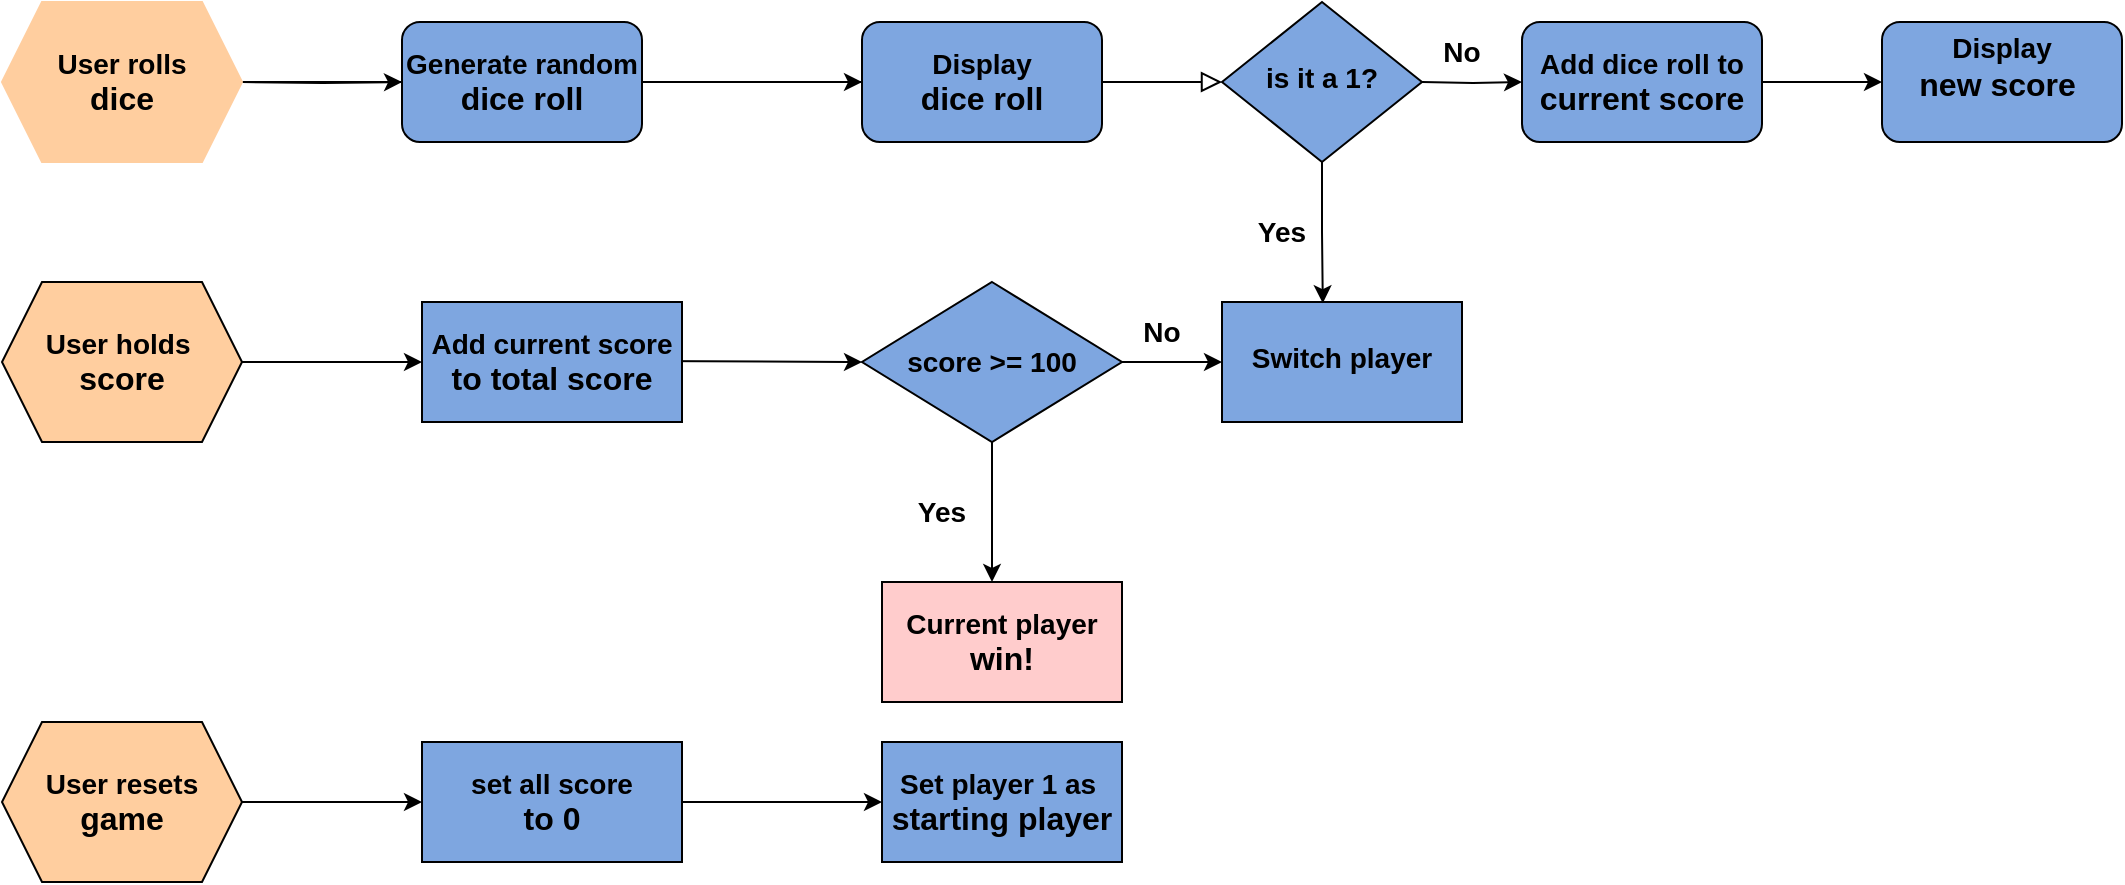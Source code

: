 <mxfile version="24.3.1" type="github">
  <diagram id="C5RBs43oDa-KdzZeNtuy" name="Page-1">
    <mxGraphModel dx="1428" dy="574" grid="1" gridSize="10" guides="1" tooltips="1" connect="1" arrows="1" fold="1" page="1" pageScale="1" pageWidth="827" pageHeight="1169" math="0" shadow="0">
      <root>
        <mxCell id="WIyWlLk6GJQsqaUBKTNV-0" />
        <mxCell id="WIyWlLk6GJQsqaUBKTNV-1" parent="WIyWlLk6GJQsqaUBKTNV-0" />
        <mxCell id="WIyWlLk6GJQsqaUBKTNV-2" value="" style="rounded=0;html=1;jettySize=auto;orthogonalLoop=1;fontSize=11;endArrow=block;endFill=0;endSize=8;strokeWidth=1;shadow=0;labelBackgroundColor=none;edgeStyle=orthogonalEdgeStyle;" parent="WIyWlLk6GJQsqaUBKTNV-1" edge="1">
          <mxGeometry relative="1" as="geometry">
            <mxPoint x="190" y="120" as="sourcePoint" />
            <mxPoint x="680" y="120" as="targetPoint" />
          </mxGeometry>
        </mxCell>
        <mxCell id="z4mlyhMSPKbO8PB53-bN-1" value="" style="edgeStyle=orthogonalEdgeStyle;rounded=0;orthogonalLoop=1;jettySize=auto;html=1;" edge="1" parent="WIyWlLk6GJQsqaUBKTNV-1" target="z4mlyhMSPKbO8PB53-bN-0">
          <mxGeometry relative="1" as="geometry">
            <mxPoint x="190" y="120" as="sourcePoint" />
          </mxGeometry>
        </mxCell>
        <mxCell id="WIyWlLk6GJQsqaUBKTNV-6" value="&lt;span style=&quot;font-size: 14px;&quot;&gt;&lt;b&gt;is it a 1?&lt;/b&gt;&lt;/span&gt;" style="rhombus;whiteSpace=wrap;html=1;shadow=0;fontFamily=Helvetica;fontSize=12;align=center;strokeWidth=1;spacing=6;spacingTop=-4;fillColor=#7EA6E0;" parent="WIyWlLk6GJQsqaUBKTNV-1" vertex="1">
          <mxGeometry x="680" y="80" width="100" height="80" as="geometry" />
        </mxCell>
        <mxCell id="z4mlyhMSPKbO8PB53-bN-3" value="" style="edgeStyle=orthogonalEdgeStyle;rounded=0;orthogonalLoop=1;jettySize=auto;html=1;" edge="1" parent="WIyWlLk6GJQsqaUBKTNV-1" source="z4mlyhMSPKbO8PB53-bN-0" target="z4mlyhMSPKbO8PB53-bN-2">
          <mxGeometry relative="1" as="geometry" />
        </mxCell>
        <mxCell id="z4mlyhMSPKbO8PB53-bN-0" value="&lt;b&gt;&lt;font style=&quot;font-size: 14px;&quot;&gt;Generate random&lt;/font&gt;&lt;/b&gt;&lt;div&gt;&lt;b&gt;&lt;font size=&quot;3&quot;&gt;dice roll&lt;/font&gt;&lt;/b&gt;&lt;/div&gt;" style="whiteSpace=wrap;html=1;rounded=1;glass=0;strokeWidth=1;shadow=0;fillColor=#7EA6E0;" vertex="1" parent="WIyWlLk6GJQsqaUBKTNV-1">
          <mxGeometry x="270" y="90" width="120" height="60" as="geometry" />
        </mxCell>
        <mxCell id="z4mlyhMSPKbO8PB53-bN-2" value="&lt;b&gt;&lt;font style=&quot;font-size: 14px;&quot;&gt;Display&lt;/font&gt;&lt;/b&gt;&lt;div&gt;&lt;b&gt;&lt;font size=&quot;3&quot;&gt;dice roll&lt;/font&gt;&lt;/b&gt;&lt;/div&gt;" style="whiteSpace=wrap;html=1;rounded=1;glass=0;strokeWidth=1;shadow=0;fillColor=#7EA6E0;" vertex="1" parent="WIyWlLk6GJQsqaUBKTNV-1">
          <mxGeometry x="500" y="90" width="120" height="60" as="geometry" />
        </mxCell>
        <mxCell id="z4mlyhMSPKbO8PB53-bN-9" value="" style="edgeStyle=orthogonalEdgeStyle;rounded=0;orthogonalLoop=1;jettySize=auto;html=1;" edge="1" parent="WIyWlLk6GJQsqaUBKTNV-1" target="z4mlyhMSPKbO8PB53-bN-8">
          <mxGeometry relative="1" as="geometry">
            <mxPoint x="780" y="120" as="sourcePoint" />
          </mxGeometry>
        </mxCell>
        <mxCell id="z4mlyhMSPKbO8PB53-bN-11" value="" style="edgeStyle=orthogonalEdgeStyle;rounded=0;orthogonalLoop=1;jettySize=auto;html=1;" edge="1" parent="WIyWlLk6GJQsqaUBKTNV-1" source="z4mlyhMSPKbO8PB53-bN-8" target="z4mlyhMSPKbO8PB53-bN-10">
          <mxGeometry relative="1" as="geometry" />
        </mxCell>
        <mxCell id="z4mlyhMSPKbO8PB53-bN-8" value="&lt;b&gt;&lt;font style=&quot;font-size: 14px;&quot;&gt;Add dice roll to&lt;/font&gt;&lt;/b&gt;&lt;div&gt;&lt;b&gt;&lt;font size=&quot;3&quot;&gt;current score&lt;/font&gt;&lt;/b&gt;&lt;/div&gt;" style="whiteSpace=wrap;html=1;rounded=1;glass=0;strokeWidth=1;shadow=0;fillColor=#7EA6E0;" vertex="1" parent="WIyWlLk6GJQsqaUBKTNV-1">
          <mxGeometry x="830" y="90" width="120" height="60" as="geometry" />
        </mxCell>
        <mxCell id="z4mlyhMSPKbO8PB53-bN-10" value="&lt;b&gt;&lt;font style=&quot;font-size: 14px;&quot;&gt;Display&lt;/font&gt;&lt;/b&gt;&lt;div&gt;&lt;b&gt;&lt;font size=&quot;3&quot;&gt;new score&amp;nbsp;&lt;/font&gt;&lt;/b&gt;&lt;div&gt;&lt;br&gt;&lt;/div&gt;&lt;/div&gt;" style="whiteSpace=wrap;html=1;rounded=1;glass=0;strokeWidth=1;shadow=0;fillColor=#7EA6E0;" vertex="1" parent="WIyWlLk6GJQsqaUBKTNV-1">
          <mxGeometry x="1010" y="90" width="120" height="60" as="geometry" />
        </mxCell>
        <mxCell id="z4mlyhMSPKbO8PB53-bN-12" value="&lt;b&gt;&lt;font style=&quot;font-size: 14px;&quot;&gt;Switch player&lt;/font&gt;&lt;/b&gt;" style="whiteSpace=wrap;html=1;shadow=0;strokeWidth=1;spacing=6;spacingTop=-4;fillColor=#7EA6E0;" vertex="1" parent="WIyWlLk6GJQsqaUBKTNV-1">
          <mxGeometry x="680" y="230" width="120" height="60" as="geometry" />
        </mxCell>
        <mxCell id="z4mlyhMSPKbO8PB53-bN-15" value="" style="endArrow=classic;html=1;rounded=0;entryX=0;entryY=0.5;entryDx=0;entryDy=0;" edge="1" parent="WIyWlLk6GJQsqaUBKTNV-1" target="z4mlyhMSPKbO8PB53-bN-22">
          <mxGeometry relative="1" as="geometry">
            <mxPoint x="390" y="259.5" as="sourcePoint" />
            <mxPoint x="490" y="259.5" as="targetPoint" />
          </mxGeometry>
        </mxCell>
        <mxCell id="z4mlyhMSPKbO8PB53-bN-19" value="" style="edgeStyle=orthogonalEdgeStyle;rounded=0;orthogonalLoop=1;jettySize=auto;html=1;" edge="1" parent="WIyWlLk6GJQsqaUBKTNV-1" source="z4mlyhMSPKbO8PB53-bN-17" target="z4mlyhMSPKbO8PB53-bN-18">
          <mxGeometry relative="1" as="geometry" />
        </mxCell>
        <mxCell id="z4mlyhMSPKbO8PB53-bN-17" value="&lt;b&gt;&lt;font style=&quot;font-size: 14px;&quot;&gt;User holds&amp;nbsp;&lt;/font&gt;&lt;/b&gt;&lt;div&gt;&lt;b&gt;&lt;font size=&quot;3&quot;&gt;score&lt;/font&gt;&lt;/b&gt;&lt;/div&gt;" style="shape=hexagon;perimeter=hexagonPerimeter2;whiteSpace=wrap;html=1;fixedSize=1;fillColor=#FFCE9F;" vertex="1" parent="WIyWlLk6GJQsqaUBKTNV-1">
          <mxGeometry x="70" y="220" width="120" height="80" as="geometry" />
        </mxCell>
        <mxCell id="z4mlyhMSPKbO8PB53-bN-18" value="&lt;b&gt;&lt;font style=&quot;font-size: 14px;&quot;&gt;Add current score&lt;/font&gt;&lt;/b&gt;&lt;div&gt;&lt;b&gt;&lt;font size=&quot;3&quot;&gt;to total score&lt;/font&gt;&lt;/b&gt;&lt;/div&gt;" style="whiteSpace=wrap;html=1;fillColor=#7EA6E0;" vertex="1" parent="WIyWlLk6GJQsqaUBKTNV-1">
          <mxGeometry x="280" y="230" width="130" height="60" as="geometry" />
        </mxCell>
        <mxCell id="z4mlyhMSPKbO8PB53-bN-26" style="edgeStyle=orthogonalEdgeStyle;rounded=0;orthogonalLoop=1;jettySize=auto;html=1;exitX=1;exitY=0.5;exitDx=0;exitDy=0;entryX=0;entryY=0.5;entryDx=0;entryDy=0;" edge="1" parent="WIyWlLk6GJQsqaUBKTNV-1" source="z4mlyhMSPKbO8PB53-bN-22" target="z4mlyhMSPKbO8PB53-bN-12">
          <mxGeometry relative="1" as="geometry" />
        </mxCell>
        <mxCell id="z4mlyhMSPKbO8PB53-bN-34" value="" style="edgeStyle=orthogonalEdgeStyle;rounded=0;orthogonalLoop=1;jettySize=auto;html=1;" edge="1" parent="WIyWlLk6GJQsqaUBKTNV-1" source="z4mlyhMSPKbO8PB53-bN-22">
          <mxGeometry relative="1" as="geometry">
            <mxPoint x="565" y="370" as="targetPoint" />
          </mxGeometry>
        </mxCell>
        <mxCell id="z4mlyhMSPKbO8PB53-bN-22" value="&lt;b&gt;&lt;font style=&quot;font-size: 14px;&quot;&gt;score &amp;gt;= 100&lt;/font&gt;&lt;/b&gt;" style="rhombus;whiteSpace=wrap;html=1;fillColor=#7EA6E0;" vertex="1" parent="WIyWlLk6GJQsqaUBKTNV-1">
          <mxGeometry x="500" y="220" width="130" height="80" as="geometry" />
        </mxCell>
        <mxCell id="z4mlyhMSPKbO8PB53-bN-27" value="&lt;b&gt;&lt;font style=&quot;font-size: 14px;&quot;&gt;No&lt;/font&gt;&lt;/b&gt;" style="text;strokeColor=none;align=center;fillColor=none;html=1;verticalAlign=middle;whiteSpace=wrap;rounded=0;" vertex="1" parent="WIyWlLk6GJQsqaUBKTNV-1">
          <mxGeometry x="620" y="230" width="60" height="30" as="geometry" />
        </mxCell>
        <mxCell id="z4mlyhMSPKbO8PB53-bN-28" value="&lt;b&gt;&lt;font style=&quot;font-size: 14px;&quot;&gt;Yes&lt;/font&gt;&lt;/b&gt;" style="text;strokeColor=none;align=center;fillColor=none;html=1;verticalAlign=middle;whiteSpace=wrap;rounded=0;" vertex="1" parent="WIyWlLk6GJQsqaUBKTNV-1">
          <mxGeometry x="680" y="180" width="60" height="30" as="geometry" />
        </mxCell>
        <mxCell id="z4mlyhMSPKbO8PB53-bN-32" style="edgeStyle=orthogonalEdgeStyle;rounded=0;orthogonalLoop=1;jettySize=auto;html=1;entryX=0.42;entryY=0.01;entryDx=0;entryDy=0;entryPerimeter=0;" edge="1" parent="WIyWlLk6GJQsqaUBKTNV-1" source="WIyWlLk6GJQsqaUBKTNV-6" target="z4mlyhMSPKbO8PB53-bN-12">
          <mxGeometry relative="1" as="geometry" />
        </mxCell>
        <mxCell id="z4mlyhMSPKbO8PB53-bN-33" value="&lt;b&gt;&lt;font style=&quot;font-size: 14px;&quot;&gt;Current player&lt;/font&gt;&lt;/b&gt;&lt;div&gt;&lt;b&gt;&lt;font size=&quot;3&quot;&gt;win!&lt;/font&gt;&lt;/b&gt;&lt;/div&gt;" style="whiteSpace=wrap;html=1;fillColor=#FFCCCC;" vertex="1" parent="WIyWlLk6GJQsqaUBKTNV-1">
          <mxGeometry x="510" y="370" width="120" height="60" as="geometry" />
        </mxCell>
        <mxCell id="z4mlyhMSPKbO8PB53-bN-35" value="&lt;b&gt;&lt;font style=&quot;font-size: 14px;&quot;&gt;Yes&lt;/font&gt;&lt;/b&gt;" style="text;strokeColor=none;align=center;fillColor=none;html=1;verticalAlign=middle;whiteSpace=wrap;rounded=0;" vertex="1" parent="WIyWlLk6GJQsqaUBKTNV-1">
          <mxGeometry x="510" y="320" width="60" height="30" as="geometry" />
        </mxCell>
        <mxCell id="z4mlyhMSPKbO8PB53-bN-40" value="" style="edgeStyle=orthogonalEdgeStyle;rounded=0;orthogonalLoop=1;jettySize=auto;html=1;" edge="1" parent="WIyWlLk6GJQsqaUBKTNV-1" source="z4mlyhMSPKbO8PB53-bN-36" target="z4mlyhMSPKbO8PB53-bN-39">
          <mxGeometry relative="1" as="geometry" />
        </mxCell>
        <mxCell id="z4mlyhMSPKbO8PB53-bN-36" value="&lt;b&gt;&lt;font style=&quot;font-size: 14px;&quot;&gt;User resets&lt;/font&gt;&lt;/b&gt;&lt;div&gt;&lt;b&gt;&lt;font size=&quot;3&quot;&gt;game&lt;/font&gt;&lt;/b&gt;&lt;/div&gt;" style="shape=hexagon;perimeter=hexagonPerimeter2;whiteSpace=wrap;html=1;fixedSize=1;fillColor=#FFCE9F;" vertex="1" parent="WIyWlLk6GJQsqaUBKTNV-1">
          <mxGeometry x="70" y="440" width="120" height="80" as="geometry" />
        </mxCell>
        <mxCell id="z4mlyhMSPKbO8PB53-bN-42" value="" style="edgeStyle=orthogonalEdgeStyle;rounded=0;orthogonalLoop=1;jettySize=auto;html=1;" edge="1" parent="WIyWlLk6GJQsqaUBKTNV-1" source="z4mlyhMSPKbO8PB53-bN-39" target="z4mlyhMSPKbO8PB53-bN-41">
          <mxGeometry relative="1" as="geometry" />
        </mxCell>
        <mxCell id="z4mlyhMSPKbO8PB53-bN-39" value="&lt;b&gt;&lt;font style=&quot;font-size: 14px;&quot;&gt;set all score&lt;/font&gt;&lt;/b&gt;&lt;div&gt;&lt;b&gt;&lt;font size=&quot;3&quot;&gt;to 0&lt;/font&gt;&lt;/b&gt;&lt;/div&gt;" style="whiteSpace=wrap;html=1;fillColor=#7EA6E0;" vertex="1" parent="WIyWlLk6GJQsqaUBKTNV-1">
          <mxGeometry x="280" y="450" width="130" height="60" as="geometry" />
        </mxCell>
        <mxCell id="z4mlyhMSPKbO8PB53-bN-41" value="&lt;b&gt;&lt;font style=&quot;font-size: 14px;&quot;&gt;Set player 1 as&amp;nbsp;&lt;/font&gt;&lt;/b&gt;&lt;div&gt;&lt;b&gt;&lt;font size=&quot;3&quot;&gt;starting player&lt;/font&gt;&lt;/b&gt;&lt;/div&gt;" style="whiteSpace=wrap;html=1;fillColor=#7EA6E0;" vertex="1" parent="WIyWlLk6GJQsqaUBKTNV-1">
          <mxGeometry x="510" y="450" width="120" height="60" as="geometry" />
        </mxCell>
        <mxCell id="z4mlyhMSPKbO8PB53-bN-14" value="&lt;b&gt;&lt;font style=&quot;font-size: 14px;&quot;&gt;User rolls&lt;/font&gt;&lt;/b&gt;&lt;div&gt;&lt;b&gt;&lt;font size=&quot;3&quot;&gt;dice&lt;/font&gt;&lt;/b&gt;&lt;/div&gt;" style="shape=hexagon;perimeter=hexagonPerimeter2;whiteSpace=wrap;html=1;fixedSize=1;strokeColor=#FFCE9F;fillColor=#FFCE9F;" vertex="1" parent="WIyWlLk6GJQsqaUBKTNV-1">
          <mxGeometry x="70" y="80" width="120" height="80" as="geometry" />
        </mxCell>
        <mxCell id="z4mlyhMSPKbO8PB53-bN-44" value="&lt;b&gt;&lt;font style=&quot;font-size: 14px;&quot;&gt;No&lt;/font&gt;&lt;/b&gt;" style="text;strokeColor=none;align=center;fillColor=none;html=1;verticalAlign=middle;whiteSpace=wrap;rounded=0;" vertex="1" parent="WIyWlLk6GJQsqaUBKTNV-1">
          <mxGeometry x="770" y="90" width="60" height="30" as="geometry" />
        </mxCell>
      </root>
    </mxGraphModel>
  </diagram>
</mxfile>
